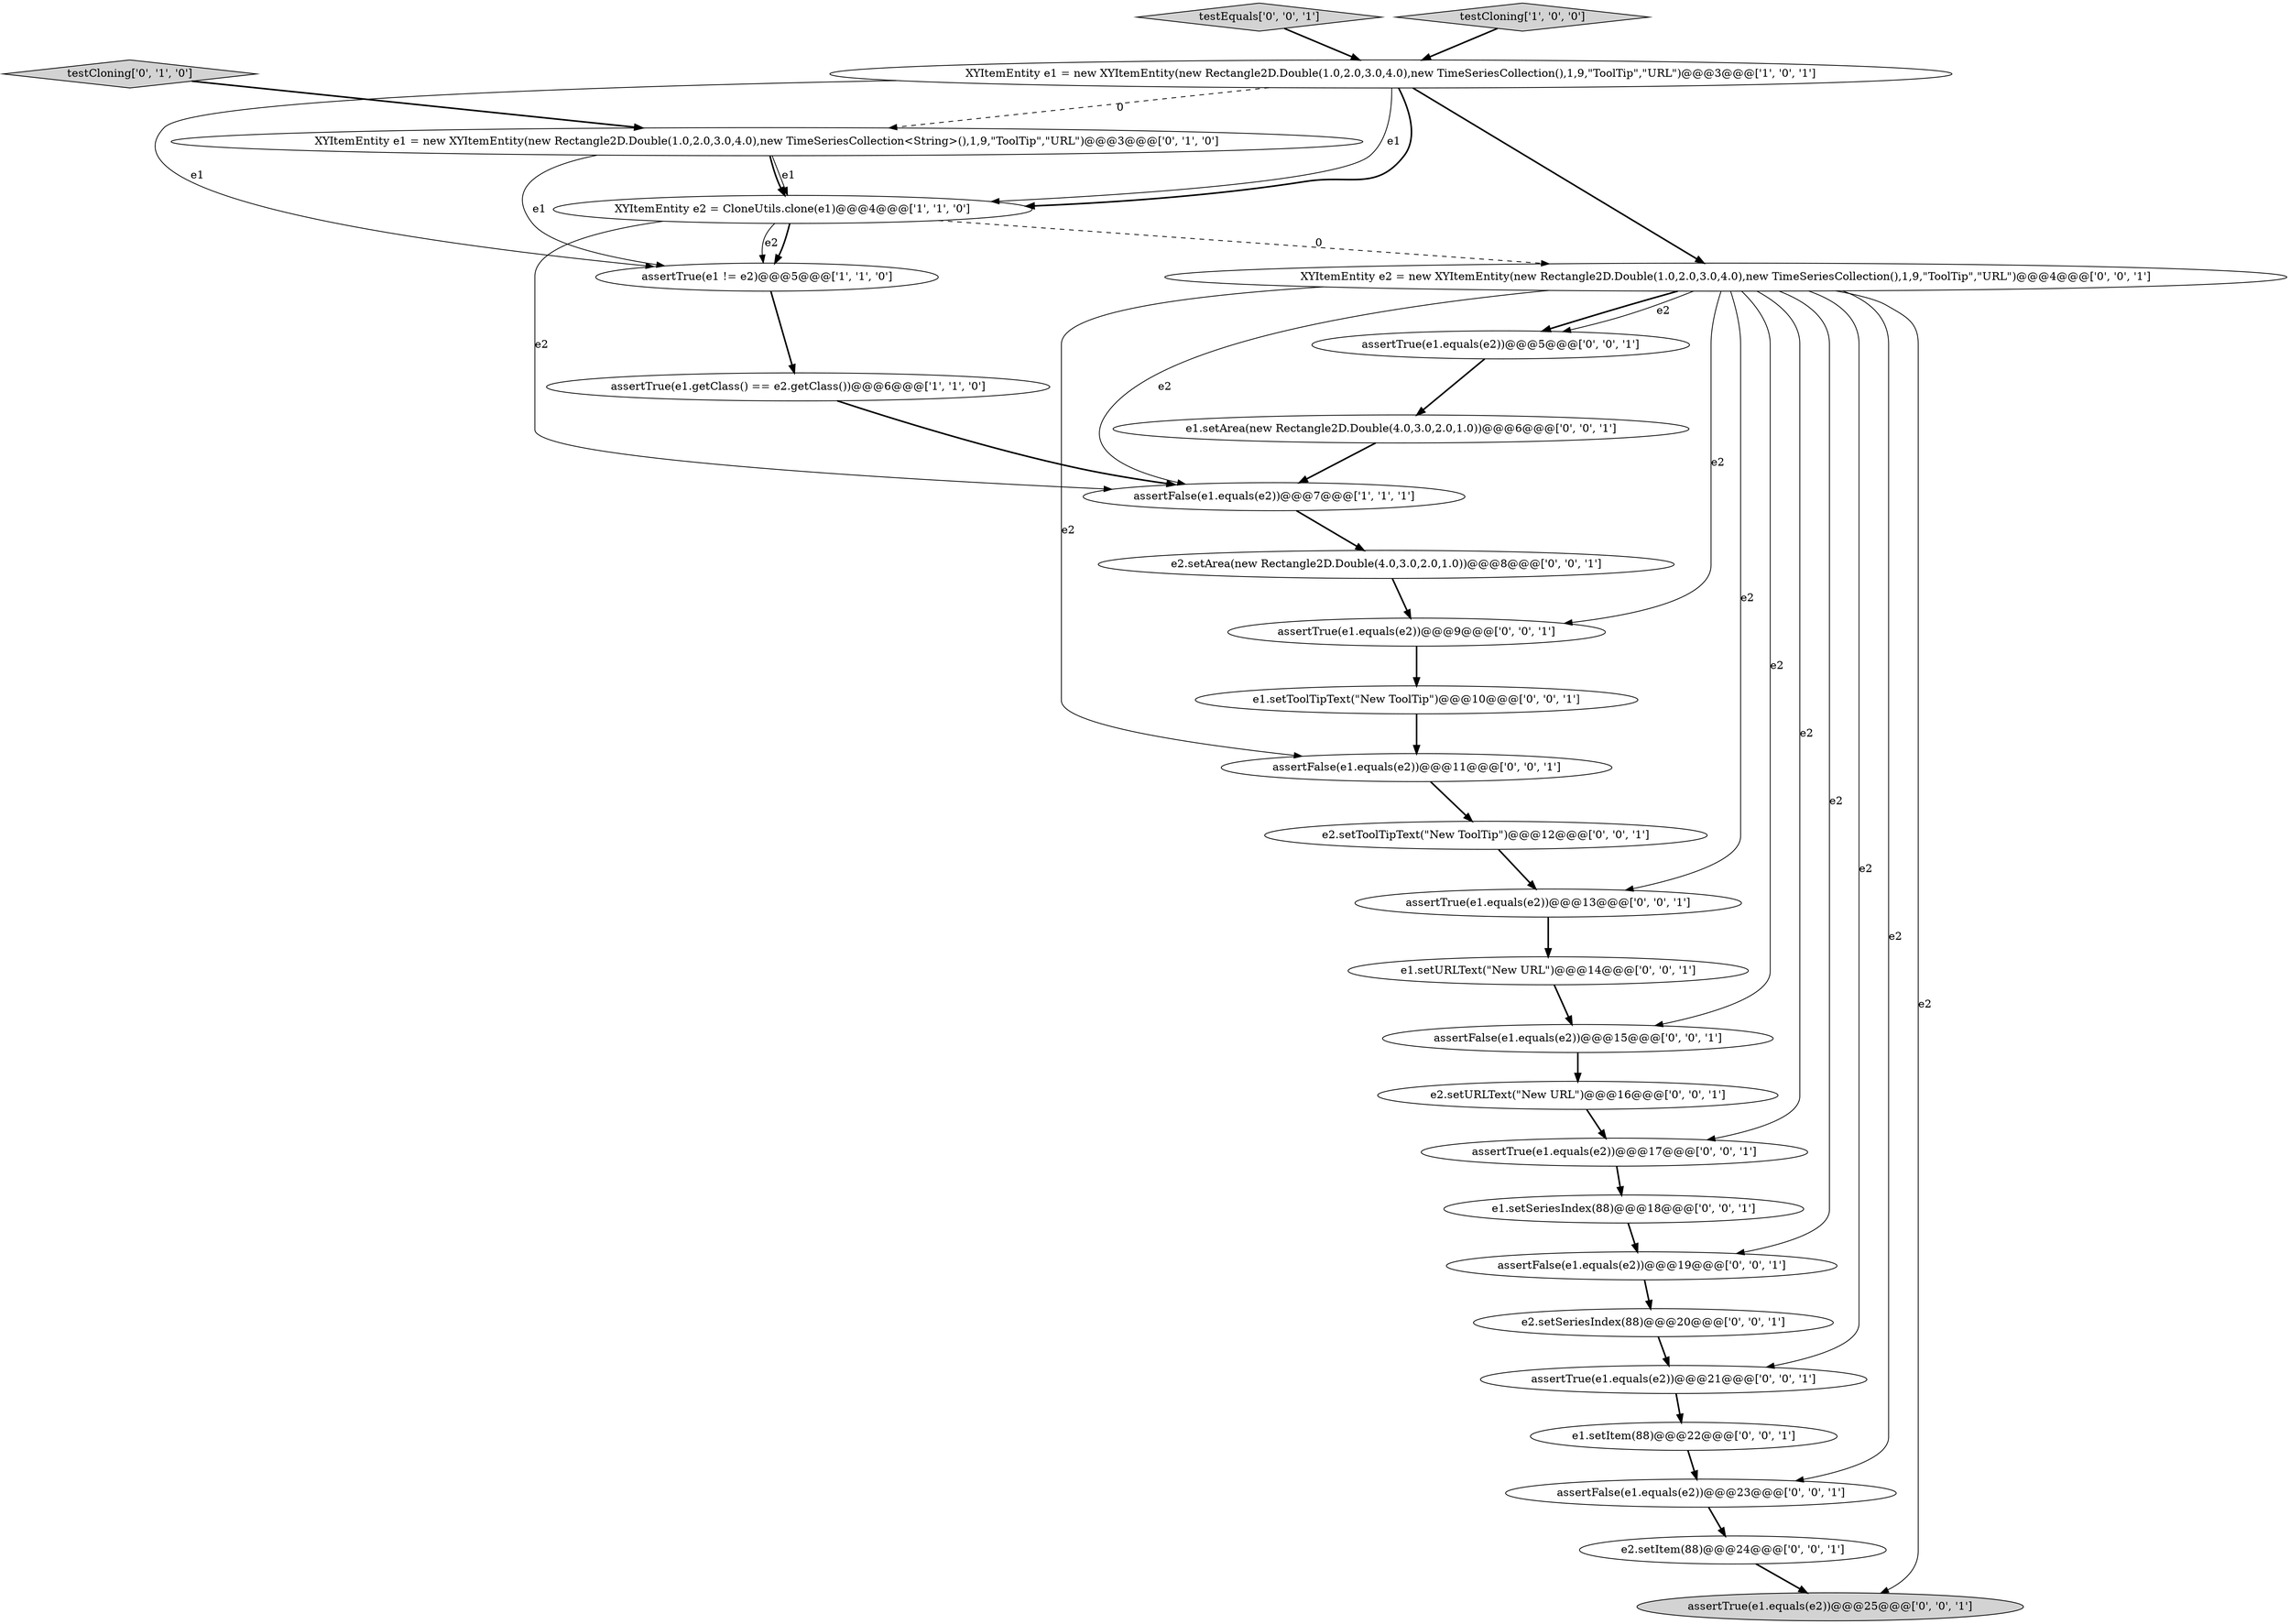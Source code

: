 digraph {
12 [style = filled, label = "e1.setItem(88)@@@22@@@['0', '0', '1']", fillcolor = white, shape = ellipse image = "AAA0AAABBB3BBB"];
14 [style = filled, label = "e2.setToolTipText(\"New ToolTip\")@@@12@@@['0', '0', '1']", fillcolor = white, shape = ellipse image = "AAA0AAABBB3BBB"];
26 [style = filled, label = "e2.setArea(new Rectangle2D.Double(4.0,3.0,2.0,1.0))@@@8@@@['0', '0', '1']", fillcolor = white, shape = ellipse image = "AAA0AAABBB3BBB"];
4 [style = filled, label = "assertFalse(e1.equals(e2))@@@7@@@['1', '1', '1']", fillcolor = white, shape = ellipse image = "AAA0AAABBB1BBB"];
15 [style = filled, label = "assertTrue(e1.equals(e2))@@@5@@@['0', '0', '1']", fillcolor = white, shape = ellipse image = "AAA0AAABBB3BBB"];
28 [style = filled, label = "assertFalse(e1.equals(e2))@@@19@@@['0', '0', '1']", fillcolor = white, shape = ellipse image = "AAA0AAABBB3BBB"];
5 [style = filled, label = "XYItemEntity e2 = CloneUtils.clone(e1)@@@4@@@['1', '1', '0']", fillcolor = white, shape = ellipse image = "AAA0AAABBB1BBB"];
22 [style = filled, label = "assertFalse(e1.equals(e2))@@@11@@@['0', '0', '1']", fillcolor = white, shape = ellipse image = "AAA0AAABBB3BBB"];
29 [style = filled, label = "e2.setSeriesIndex(88)@@@20@@@['0', '0', '1']", fillcolor = white, shape = ellipse image = "AAA0AAABBB3BBB"];
8 [style = filled, label = "assertFalse(e1.equals(e2))@@@23@@@['0', '0', '1']", fillcolor = white, shape = ellipse image = "AAA0AAABBB3BBB"];
27 [style = filled, label = "e2.setItem(88)@@@24@@@['0', '0', '1']", fillcolor = white, shape = ellipse image = "AAA0AAABBB3BBB"];
21 [style = filled, label = "e1.setArea(new Rectangle2D.Double(4.0,3.0,2.0,1.0))@@@6@@@['0', '0', '1']", fillcolor = white, shape = ellipse image = "AAA0AAABBB3BBB"];
9 [style = filled, label = "assertTrue(e1.equals(e2))@@@13@@@['0', '0', '1']", fillcolor = white, shape = ellipse image = "AAA0AAABBB3BBB"];
17 [style = filled, label = "e1.setURLText(\"New URL\")@@@14@@@['0', '0', '1']", fillcolor = white, shape = ellipse image = "AAA0AAABBB3BBB"];
6 [style = filled, label = "XYItemEntity e1 = new XYItemEntity(new Rectangle2D.Double(1.0,2.0,3.0,4.0),new TimeSeriesCollection<String>(),1,9,\"ToolTip\",\"URL\")@@@3@@@['0', '1', '0']", fillcolor = white, shape = ellipse image = "AAA1AAABBB2BBB"];
10 [style = filled, label = "testEquals['0', '0', '1']", fillcolor = lightgray, shape = diamond image = "AAA0AAABBB3BBB"];
20 [style = filled, label = "e1.setSeriesIndex(88)@@@18@@@['0', '0', '1']", fillcolor = white, shape = ellipse image = "AAA0AAABBB3BBB"];
16 [style = filled, label = "assertTrue(e1.equals(e2))@@@21@@@['0', '0', '1']", fillcolor = white, shape = ellipse image = "AAA0AAABBB3BBB"];
3 [style = filled, label = "testCloning['1', '0', '0']", fillcolor = lightgray, shape = diamond image = "AAA0AAABBB1BBB"];
25 [style = filled, label = "assertFalse(e1.equals(e2))@@@15@@@['0', '0', '1']", fillcolor = white, shape = ellipse image = "AAA0AAABBB3BBB"];
23 [style = filled, label = "assertTrue(e1.equals(e2))@@@25@@@['0', '0', '1']", fillcolor = lightgray, shape = ellipse image = "AAA0AAABBB3BBB"];
11 [style = filled, label = "XYItemEntity e2 = new XYItemEntity(new Rectangle2D.Double(1.0,2.0,3.0,4.0),new TimeSeriesCollection(),1,9,\"ToolTip\",\"URL\")@@@4@@@['0', '0', '1']", fillcolor = white, shape = ellipse image = "AAA0AAABBB3BBB"];
24 [style = filled, label = "e2.setURLText(\"New URL\")@@@16@@@['0', '0', '1']", fillcolor = white, shape = ellipse image = "AAA0AAABBB3BBB"];
0 [style = filled, label = "assertTrue(e1.getClass() == e2.getClass())@@@6@@@['1', '1', '0']", fillcolor = white, shape = ellipse image = "AAA0AAABBB1BBB"];
2 [style = filled, label = "assertTrue(e1 != e2)@@@5@@@['1', '1', '0']", fillcolor = white, shape = ellipse image = "AAA0AAABBB1BBB"];
18 [style = filled, label = "e1.setToolTipText(\"New ToolTip\")@@@10@@@['0', '0', '1']", fillcolor = white, shape = ellipse image = "AAA0AAABBB3BBB"];
19 [style = filled, label = "assertTrue(e1.equals(e2))@@@17@@@['0', '0', '1']", fillcolor = white, shape = ellipse image = "AAA0AAABBB3BBB"];
1 [style = filled, label = "XYItemEntity e1 = new XYItemEntity(new Rectangle2D.Double(1.0,2.0,3.0,4.0),new TimeSeriesCollection(),1,9,\"ToolTip\",\"URL\")@@@3@@@['1', '0', '1']", fillcolor = white, shape = ellipse image = "AAA0AAABBB1BBB"];
7 [style = filled, label = "testCloning['0', '1', '0']", fillcolor = lightgray, shape = diamond image = "AAA0AAABBB2BBB"];
13 [style = filled, label = "assertTrue(e1.equals(e2))@@@9@@@['0', '0', '1']", fillcolor = white, shape = ellipse image = "AAA0AAABBB3BBB"];
5->2 [style = bold, label=""];
0->4 [style = bold, label=""];
26->13 [style = bold, label=""];
4->26 [style = bold, label=""];
11->25 [style = solid, label="e2"];
11->19 [style = solid, label="e2"];
18->22 [style = bold, label=""];
25->24 [style = bold, label=""];
19->20 [style = bold, label=""];
6->2 [style = solid, label="e1"];
6->5 [style = solid, label="e1"];
7->6 [style = bold, label=""];
5->4 [style = solid, label="e2"];
11->16 [style = solid, label="e2"];
27->23 [style = bold, label=""];
15->21 [style = bold, label=""];
14->9 [style = bold, label=""];
11->15 [style = bold, label=""];
11->28 [style = solid, label="e2"];
1->5 [style = solid, label="e1"];
11->4 [style = solid, label="e2"];
3->1 [style = bold, label=""];
1->11 [style = bold, label=""];
13->18 [style = bold, label=""];
8->27 [style = bold, label=""];
5->11 [style = dashed, label="0"];
5->2 [style = solid, label="e2"];
16->12 [style = bold, label=""];
10->1 [style = bold, label=""];
29->16 [style = bold, label=""];
22->14 [style = bold, label=""];
9->17 [style = bold, label=""];
6->5 [style = bold, label=""];
20->28 [style = bold, label=""];
11->22 [style = solid, label="e2"];
28->29 [style = bold, label=""];
11->13 [style = solid, label="e2"];
1->2 [style = solid, label="e1"];
2->0 [style = bold, label=""];
24->19 [style = bold, label=""];
1->6 [style = dashed, label="0"];
11->23 [style = solid, label="e2"];
11->15 [style = solid, label="e2"];
21->4 [style = bold, label=""];
11->9 [style = solid, label="e2"];
12->8 [style = bold, label=""];
11->8 [style = solid, label="e2"];
17->25 [style = bold, label=""];
1->5 [style = bold, label=""];
}
